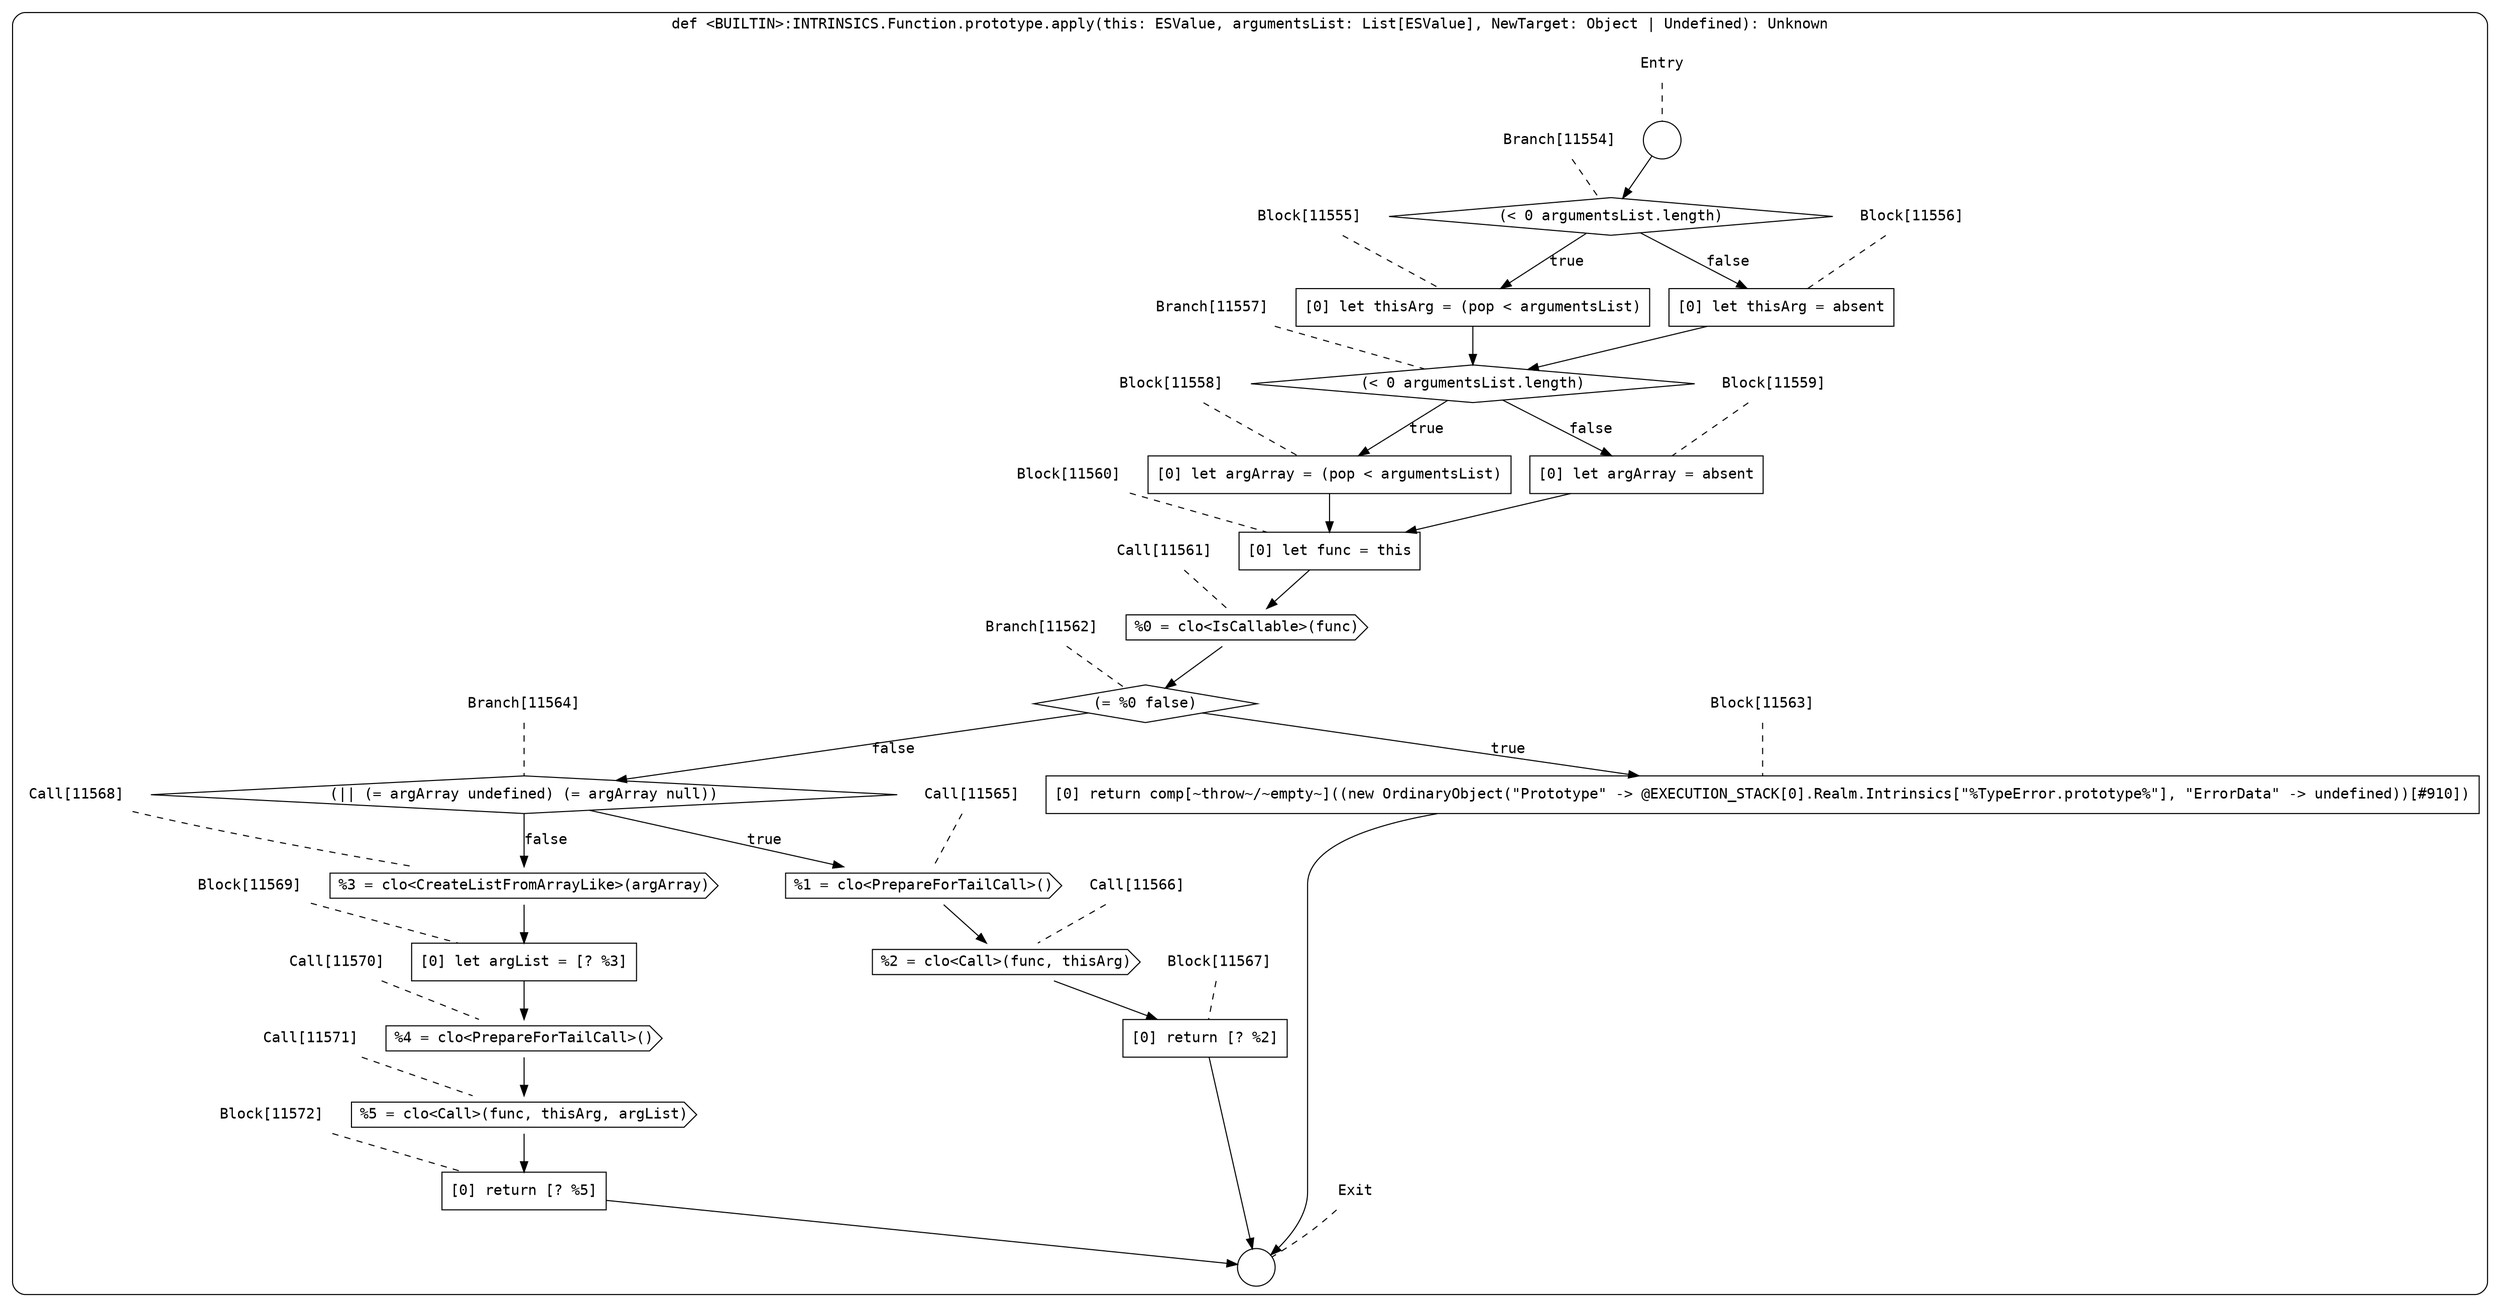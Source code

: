 digraph {
  graph [fontname = "Consolas"]
  node [fontname = "Consolas"]
  edge [fontname = "Consolas"]
  subgraph cluster2035 {
    label = "def <BUILTIN>:INTRINSICS.Function.prototype.apply(this: ESValue, argumentsList: List[ESValue], NewTarget: Object | Undefined): Unknown"
    style = rounded
    cluster2035_entry_name [shape=none, label=<<font color="black">Entry</font>>]
    cluster2035_entry_name -> cluster2035_entry [arrowhead=none, color="black", style=dashed]
    cluster2035_entry [shape=circle label=" " color="black" fillcolor="white" style=filled]
    cluster2035_entry -> node11554 [color="black"]
    cluster2035_exit_name [shape=none, label=<<font color="black">Exit</font>>]
    cluster2035_exit_name -> cluster2035_exit [arrowhead=none, color="black", style=dashed]
    cluster2035_exit [shape=circle label=" " color="black" fillcolor="white" style=filled]
    node11554_name [shape=none, label=<<font color="black">Branch[11554]</font>>]
    node11554_name -> node11554 [arrowhead=none, color="black", style=dashed]
    node11554 [shape=diamond, label=<<font color="black">(&lt; 0 argumentsList.length)</font>> color="black" fillcolor="white", style=filled]
    node11554 -> node11555 [label=<<font color="black">true</font>> color="black"]
    node11554 -> node11556 [label=<<font color="black">false</font>> color="black"]
    node11555_name [shape=none, label=<<font color="black">Block[11555]</font>>]
    node11555_name -> node11555 [arrowhead=none, color="black", style=dashed]
    node11555 [shape=box, label=<<font color="black">[0] let thisArg = (pop &lt; argumentsList)<BR ALIGN="LEFT"/></font>> color="black" fillcolor="white", style=filled]
    node11555 -> node11557 [color="black"]
    node11556_name [shape=none, label=<<font color="black">Block[11556]</font>>]
    node11556_name -> node11556 [arrowhead=none, color="black", style=dashed]
    node11556 [shape=box, label=<<font color="black">[0] let thisArg = absent<BR ALIGN="LEFT"/></font>> color="black" fillcolor="white", style=filled]
    node11556 -> node11557 [color="black"]
    node11557_name [shape=none, label=<<font color="black">Branch[11557]</font>>]
    node11557_name -> node11557 [arrowhead=none, color="black", style=dashed]
    node11557 [shape=diamond, label=<<font color="black">(&lt; 0 argumentsList.length)</font>> color="black" fillcolor="white", style=filled]
    node11557 -> node11558 [label=<<font color="black">true</font>> color="black"]
    node11557 -> node11559 [label=<<font color="black">false</font>> color="black"]
    node11558_name [shape=none, label=<<font color="black">Block[11558]</font>>]
    node11558_name -> node11558 [arrowhead=none, color="black", style=dashed]
    node11558 [shape=box, label=<<font color="black">[0] let argArray = (pop &lt; argumentsList)<BR ALIGN="LEFT"/></font>> color="black" fillcolor="white", style=filled]
    node11558 -> node11560 [color="black"]
    node11559_name [shape=none, label=<<font color="black">Block[11559]</font>>]
    node11559_name -> node11559 [arrowhead=none, color="black", style=dashed]
    node11559 [shape=box, label=<<font color="black">[0] let argArray = absent<BR ALIGN="LEFT"/></font>> color="black" fillcolor="white", style=filled]
    node11559 -> node11560 [color="black"]
    node11560_name [shape=none, label=<<font color="black">Block[11560]</font>>]
    node11560_name -> node11560 [arrowhead=none, color="black", style=dashed]
    node11560 [shape=box, label=<<font color="black">[0] let func = this<BR ALIGN="LEFT"/></font>> color="black" fillcolor="white", style=filled]
    node11560 -> node11561 [color="black"]
    node11561_name [shape=none, label=<<font color="black">Call[11561]</font>>]
    node11561_name -> node11561 [arrowhead=none, color="black", style=dashed]
    node11561 [shape=cds, label=<<font color="black">%0 = clo&lt;IsCallable&gt;(func)</font>> color="black" fillcolor="white", style=filled]
    node11561 -> node11562 [color="black"]
    node11562_name [shape=none, label=<<font color="black">Branch[11562]</font>>]
    node11562_name -> node11562 [arrowhead=none, color="black", style=dashed]
    node11562 [shape=diamond, label=<<font color="black">(= %0 false)</font>> color="black" fillcolor="white", style=filled]
    node11562 -> node11563 [label=<<font color="black">true</font>> color="black"]
    node11562 -> node11564 [label=<<font color="black">false</font>> color="black"]
    node11563_name [shape=none, label=<<font color="black">Block[11563]</font>>]
    node11563_name -> node11563 [arrowhead=none, color="black", style=dashed]
    node11563 [shape=box, label=<<font color="black">[0] return comp[~throw~/~empty~]((new OrdinaryObject(&quot;Prototype&quot; -&gt; @EXECUTION_STACK[0].Realm.Intrinsics[&quot;%TypeError.prototype%&quot;], &quot;ErrorData&quot; -&gt; undefined))[#910])<BR ALIGN="LEFT"/></font>> color="black" fillcolor="white", style=filled]
    node11563 -> cluster2035_exit [color="black"]
    node11564_name [shape=none, label=<<font color="black">Branch[11564]</font>>]
    node11564_name -> node11564 [arrowhead=none, color="black", style=dashed]
    node11564 [shape=diamond, label=<<font color="black">(|| (= argArray undefined) (= argArray null))</font>> color="black" fillcolor="white", style=filled]
    node11564 -> node11565 [label=<<font color="black">true</font>> color="black"]
    node11564 -> node11568 [label=<<font color="black">false</font>> color="black"]
    node11565_name [shape=none, label=<<font color="black">Call[11565]</font>>]
    node11565_name -> node11565 [arrowhead=none, color="black", style=dashed]
    node11565 [shape=cds, label=<<font color="black">%1 = clo&lt;PrepareForTailCall&gt;()</font>> color="black" fillcolor="white", style=filled]
    node11565 -> node11566 [color="black"]
    node11568_name [shape=none, label=<<font color="black">Call[11568]</font>>]
    node11568_name -> node11568 [arrowhead=none, color="black", style=dashed]
    node11568 [shape=cds, label=<<font color="black">%3 = clo&lt;CreateListFromArrayLike&gt;(argArray)</font>> color="black" fillcolor="white", style=filled]
    node11568 -> node11569 [color="black"]
    node11566_name [shape=none, label=<<font color="black">Call[11566]</font>>]
    node11566_name -> node11566 [arrowhead=none, color="black", style=dashed]
    node11566 [shape=cds, label=<<font color="black">%2 = clo&lt;Call&gt;(func, thisArg)</font>> color="black" fillcolor="white", style=filled]
    node11566 -> node11567 [color="black"]
    node11569_name [shape=none, label=<<font color="black">Block[11569]</font>>]
    node11569_name -> node11569 [arrowhead=none, color="black", style=dashed]
    node11569 [shape=box, label=<<font color="black">[0] let argList = [? %3]<BR ALIGN="LEFT"/></font>> color="black" fillcolor="white", style=filled]
    node11569 -> node11570 [color="black"]
    node11567_name [shape=none, label=<<font color="black">Block[11567]</font>>]
    node11567_name -> node11567 [arrowhead=none, color="black", style=dashed]
    node11567 [shape=box, label=<<font color="black">[0] return [? %2]<BR ALIGN="LEFT"/></font>> color="black" fillcolor="white", style=filled]
    node11567 -> cluster2035_exit [color="black"]
    node11570_name [shape=none, label=<<font color="black">Call[11570]</font>>]
    node11570_name -> node11570 [arrowhead=none, color="black", style=dashed]
    node11570 [shape=cds, label=<<font color="black">%4 = clo&lt;PrepareForTailCall&gt;()</font>> color="black" fillcolor="white", style=filled]
    node11570 -> node11571 [color="black"]
    node11571_name [shape=none, label=<<font color="black">Call[11571]</font>>]
    node11571_name -> node11571 [arrowhead=none, color="black", style=dashed]
    node11571 [shape=cds, label=<<font color="black">%5 = clo&lt;Call&gt;(func, thisArg, argList)</font>> color="black" fillcolor="white", style=filled]
    node11571 -> node11572 [color="black"]
    node11572_name [shape=none, label=<<font color="black">Block[11572]</font>>]
    node11572_name -> node11572 [arrowhead=none, color="black", style=dashed]
    node11572 [shape=box, label=<<font color="black">[0] return [? %5]<BR ALIGN="LEFT"/></font>> color="black" fillcolor="white", style=filled]
    node11572 -> cluster2035_exit [color="black"]
  }
}